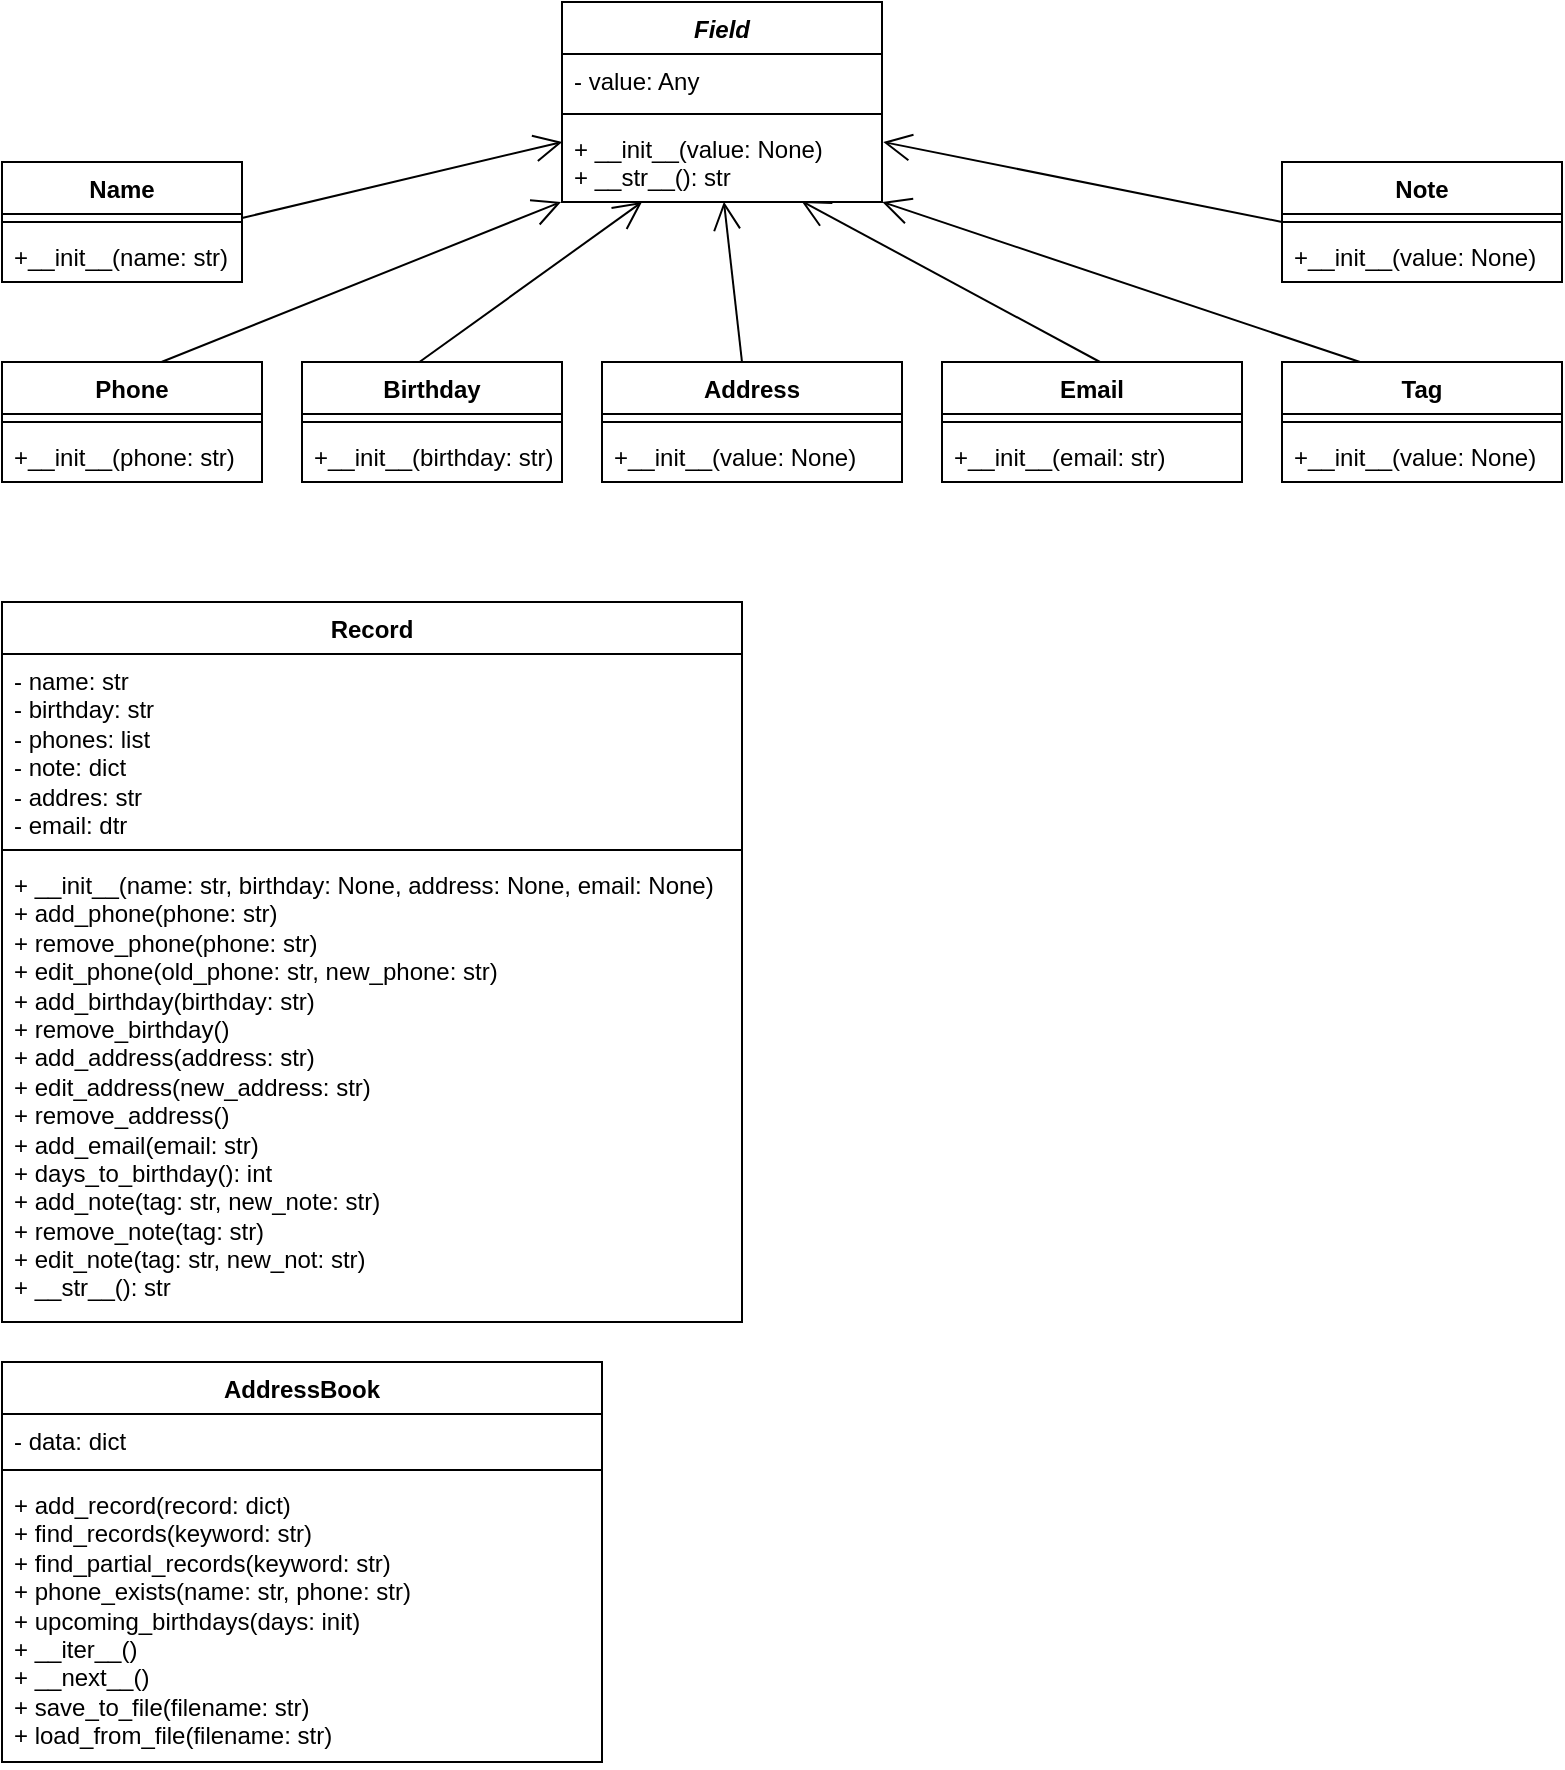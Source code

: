 <mxfile version="24.0.4" type="github">
  <diagram name="Page-1" id="c4acf3e9-155e-7222-9cf6-157b1a14988f">
    <mxGraphModel dx="1155" dy="626" grid="1" gridSize="10" guides="1" tooltips="1" connect="1" arrows="1" fold="1" page="1" pageScale="1" pageWidth="850" pageHeight="1100" background="none" math="0" shadow="0">
      <root>
        <mxCell id="0" />
        <mxCell id="1" parent="0" />
        <mxCell id="NBHjp8xVbYWv-o9BaZYt-9" value="&lt;i&gt;Field&lt;/i&gt;" style="swimlane;fontStyle=1;align=center;verticalAlign=top;childLayout=stackLayout;horizontal=1;startSize=26;horizontalStack=0;resizeParent=1;resizeParentMax=0;resizeLast=0;collapsible=1;marginBottom=0;whiteSpace=wrap;html=1;" parent="1" vertex="1">
          <mxGeometry x="320" y="60" width="160" height="100" as="geometry" />
        </mxCell>
        <mxCell id="NBHjp8xVbYWv-o9BaZYt-10" value="- value: Any" style="text;strokeColor=none;fillColor=none;align=left;verticalAlign=top;spacingLeft=4;spacingRight=4;overflow=hidden;rotatable=0;points=[[0,0.5],[1,0.5]];portConstraint=eastwest;whiteSpace=wrap;html=1;" parent="NBHjp8xVbYWv-o9BaZYt-9" vertex="1">
          <mxGeometry y="26" width="160" height="26" as="geometry" />
        </mxCell>
        <mxCell id="NBHjp8xVbYWv-o9BaZYt-11" value="" style="line;strokeWidth=1;fillColor=none;align=left;verticalAlign=middle;spacingTop=-1;spacingLeft=3;spacingRight=3;rotatable=0;labelPosition=right;points=[];portConstraint=eastwest;strokeColor=inherit;" parent="NBHjp8xVbYWv-o9BaZYt-9" vertex="1">
          <mxGeometry y="52" width="160" height="8" as="geometry" />
        </mxCell>
        <mxCell id="NBHjp8xVbYWv-o9BaZYt-12" value="+ __init__(value: None)&lt;div&gt;+ __str__(): str&lt;/div&gt;" style="text;strokeColor=none;fillColor=none;align=left;verticalAlign=top;spacingLeft=4;spacingRight=4;overflow=hidden;rotatable=0;points=[[0,0.5],[1,0.5]];portConstraint=eastwest;whiteSpace=wrap;html=1;" parent="NBHjp8xVbYWv-o9BaZYt-9" vertex="1">
          <mxGeometry y="60" width="160" height="40" as="geometry" />
        </mxCell>
        <mxCell id="NBHjp8xVbYWv-o9BaZYt-17" value="" style="endArrow=open;endFill=1;endSize=12;html=1;rounded=0;entryX=-0.003;entryY=0.999;entryDx=0;entryDy=0;entryPerimeter=0;" parent="1" edge="1" target="NBHjp8xVbYWv-o9BaZYt-12">
          <mxGeometry width="160" relative="1" as="geometry">
            <mxPoint x="119.74" y="240" as="sourcePoint" />
            <mxPoint x="119.5" y="160" as="targetPoint" />
          </mxGeometry>
        </mxCell>
        <mxCell id="NBHjp8xVbYWv-o9BaZYt-40" value="Name" style="swimlane;fontStyle=1;align=center;verticalAlign=top;childLayout=stackLayout;horizontal=1;startSize=26;horizontalStack=0;resizeParent=1;resizeParentMax=0;resizeLast=0;collapsible=1;marginBottom=0;whiteSpace=wrap;html=1;" parent="1" vertex="1">
          <mxGeometry x="40" y="140" width="120" height="60" as="geometry">
            <mxRectangle x="40" y="240" width="70" height="30" as="alternateBounds" />
          </mxGeometry>
        </mxCell>
        <mxCell id="NBHjp8xVbYWv-o9BaZYt-42" value="" style="line;strokeWidth=1;fillColor=none;align=left;verticalAlign=middle;spacingTop=-1;spacingLeft=3;spacingRight=3;rotatable=0;labelPosition=right;points=[];portConstraint=eastwest;strokeColor=inherit;" parent="NBHjp8xVbYWv-o9BaZYt-40" vertex="1">
          <mxGeometry y="26" width="120" height="8" as="geometry" />
        </mxCell>
        <mxCell id="NBHjp8xVbYWv-o9BaZYt-43" value="+__init__(name: str)" style="text;strokeColor=none;fillColor=none;align=left;verticalAlign=top;spacingLeft=4;spacingRight=4;overflow=hidden;rotatable=0;points=[[0,0.5],[1,0.5]];portConstraint=eastwest;whiteSpace=wrap;html=1;" parent="NBHjp8xVbYWv-o9BaZYt-40" vertex="1">
          <mxGeometry y="34" width="120" height="26" as="geometry" />
        </mxCell>
        <mxCell id="NBHjp8xVbYWv-o9BaZYt-48" value="Phone" style="swimlane;fontStyle=1;align=center;verticalAlign=top;childLayout=stackLayout;horizontal=1;startSize=26;horizontalStack=0;resizeParent=1;resizeParentMax=0;resizeLast=0;collapsible=1;marginBottom=0;whiteSpace=wrap;html=1;" parent="1" vertex="1">
          <mxGeometry x="40" y="240" width="130" height="60" as="geometry" />
        </mxCell>
        <mxCell id="NBHjp8xVbYWv-o9BaZYt-50" value="" style="line;strokeWidth=1;fillColor=none;align=left;verticalAlign=middle;spacingTop=-1;spacingLeft=3;spacingRight=3;rotatable=0;labelPosition=right;points=[];portConstraint=eastwest;strokeColor=inherit;" parent="NBHjp8xVbYWv-o9BaZYt-48" vertex="1">
          <mxGeometry y="26" width="130" height="8" as="geometry" />
        </mxCell>
        <mxCell id="NBHjp8xVbYWv-o9BaZYt-51" value="+__init__(phone: str)" style="text;strokeColor=none;fillColor=none;align=left;verticalAlign=top;spacingLeft=4;spacingRight=4;overflow=hidden;rotatable=0;points=[[0,0.5],[1,0.5]];portConstraint=eastwest;whiteSpace=wrap;html=1;" parent="NBHjp8xVbYWv-o9BaZYt-48" vertex="1">
          <mxGeometry y="34" width="130" height="26" as="geometry" />
        </mxCell>
        <mxCell id="NBHjp8xVbYWv-o9BaZYt-52" value="Birthday" style="swimlane;fontStyle=1;align=center;verticalAlign=top;childLayout=stackLayout;horizontal=1;startSize=26;horizontalStack=0;resizeParent=1;resizeParentMax=0;resizeLast=0;collapsible=1;marginBottom=0;whiteSpace=wrap;html=1;" parent="1" vertex="1">
          <mxGeometry x="190" y="240" width="130" height="60" as="geometry" />
        </mxCell>
        <mxCell id="NBHjp8xVbYWv-o9BaZYt-54" value="" style="line;strokeWidth=1;fillColor=none;align=left;verticalAlign=middle;spacingTop=-1;spacingLeft=3;spacingRight=3;rotatable=0;labelPosition=right;points=[];portConstraint=eastwest;strokeColor=inherit;" parent="NBHjp8xVbYWv-o9BaZYt-52" vertex="1">
          <mxGeometry y="26" width="130" height="8" as="geometry" />
        </mxCell>
        <mxCell id="NBHjp8xVbYWv-o9BaZYt-55" value="+__init__(birthday: str)" style="text;strokeColor=none;fillColor=none;align=left;verticalAlign=top;spacingLeft=4;spacingRight=4;overflow=hidden;rotatable=0;points=[[0,0.5],[1,0.5]];portConstraint=eastwest;whiteSpace=wrap;html=1;" parent="NBHjp8xVbYWv-o9BaZYt-52" vertex="1">
          <mxGeometry y="34" width="130" height="26" as="geometry" />
        </mxCell>
        <mxCell id="NBHjp8xVbYWv-o9BaZYt-57" value="Record" style="swimlane;fontStyle=1;align=center;verticalAlign=top;childLayout=stackLayout;horizontal=1;startSize=26;horizontalStack=0;resizeParent=1;resizeParentMax=0;resizeLast=0;collapsible=1;marginBottom=0;whiteSpace=wrap;html=1;" parent="1" vertex="1">
          <mxGeometry x="40" y="360" width="370" height="360" as="geometry" />
        </mxCell>
        <mxCell id="NBHjp8xVbYWv-o9BaZYt-58" value="- name: str&lt;div&gt;&lt;div&gt;- birthday: str&lt;/div&gt;&lt;/div&gt;&lt;div&gt;- phones: list&lt;/div&gt;&lt;div&gt;- note: dict&lt;/div&gt;&lt;div&gt;- addres: str&lt;/div&gt;&lt;div&gt;&lt;span style=&quot;background-color: initial;&quot;&gt;- email: dtr&lt;/span&gt;&lt;/div&gt;" style="text;strokeColor=none;fillColor=none;align=left;verticalAlign=top;spacingLeft=4;spacingRight=4;overflow=hidden;rotatable=0;points=[[0,0.5],[1,0.5]];portConstraint=eastwest;whiteSpace=wrap;html=1;" parent="NBHjp8xVbYWv-o9BaZYt-57" vertex="1">
          <mxGeometry y="26" width="370" height="94" as="geometry" />
        </mxCell>
        <mxCell id="NBHjp8xVbYWv-o9BaZYt-59" value="" style="line;strokeWidth=1;fillColor=none;align=left;verticalAlign=middle;spacingTop=-1;spacingLeft=3;spacingRight=3;rotatable=0;labelPosition=right;points=[];portConstraint=eastwest;strokeColor=inherit;" parent="NBHjp8xVbYWv-o9BaZYt-57" vertex="1">
          <mxGeometry y="120" width="370" height="8" as="geometry" />
        </mxCell>
        <mxCell id="NBHjp8xVbYWv-o9BaZYt-60" value="+ __init__(name: str, birthday: None, address: None, email: None)&lt;div&gt;+ add_phone(phone: str)&lt;/div&gt;&lt;div&gt;+ remove_phone&lt;span style=&quot;background-color: initial;&quot;&gt;(phone:&amp;nbsp;&lt;/span&gt;str&lt;span style=&quot;background-color: initial;&quot;&gt;)&lt;/span&gt;&lt;/div&gt;&lt;div&gt;&lt;span style=&quot;background-color: initial;&quot;&gt;+ edit_phone(old_phone: str&lt;/span&gt;&lt;span style=&quot;background-color: initial;&quot;&gt;, new_phone:&amp;nbsp;&lt;/span&gt;str&lt;span style=&quot;background-color: initial;&quot;&gt;)&lt;/span&gt;&lt;/div&gt;&lt;div&gt;&lt;span style=&quot;background-color: initial;&quot;&gt;+ add_birthday(birthday: str)&lt;/span&gt;&lt;/div&gt;&lt;div&gt;&lt;span style=&quot;background-color: initial;&quot;&gt;+ remove_birthday()&lt;/span&gt;&lt;/div&gt;&lt;div&gt;&lt;span style=&quot;background-color: initial;&quot;&gt;+ add_address(address: str)&lt;/span&gt;&lt;/div&gt;&lt;div&gt;&lt;span style=&quot;background-color: initial;&quot;&gt;+ edit_address(new_address: str)&lt;/span&gt;&lt;/div&gt;&lt;div&gt;&lt;span style=&quot;background-color: initial;&quot;&gt;+ remove_address()&lt;/span&gt;&lt;/div&gt;&lt;div&gt;&lt;span style=&quot;background-color: initial;&quot;&gt;+ add_email(email: str)&lt;/span&gt;&lt;/div&gt;&lt;div&gt;&lt;span style=&quot;background-color: initial;&quot;&gt;+ days_to_birthday(): int&lt;/span&gt;&lt;br&gt;&lt;/div&gt;&lt;div&gt;&lt;span style=&quot;background-color: initial;&quot;&gt;+ add_note(tag: str, new_note: str)&lt;/span&gt;&lt;/div&gt;&lt;div&gt;&lt;span style=&quot;background-color: initial;&quot;&gt;+ remove_note(tag: str)&lt;/span&gt;&lt;/div&gt;&lt;div&gt;&lt;span style=&quot;background-color: initial;&quot;&gt;+ edit_note(tag: str, new_not: str)&lt;/span&gt;&lt;/div&gt;&lt;div&gt;&lt;span style=&quot;background-color: initial;&quot;&gt;+ __str__(): str&lt;/span&gt;&lt;/div&gt;" style="text;strokeColor=none;fillColor=none;align=left;verticalAlign=top;spacingLeft=4;spacingRight=4;overflow=hidden;rotatable=0;points=[[0,0.5],[1,0.5]];portConstraint=eastwest;whiteSpace=wrap;html=1;" parent="NBHjp8xVbYWv-o9BaZYt-57" vertex="1">
          <mxGeometry y="128" width="370" height="232" as="geometry" />
        </mxCell>
        <mxCell id="NBHjp8xVbYWv-o9BaZYt-61" value="AddressBook" style="swimlane;fontStyle=1;align=center;verticalAlign=top;childLayout=stackLayout;horizontal=1;startSize=26;horizontalStack=0;resizeParent=1;resizeParentMax=0;resizeLast=0;collapsible=1;marginBottom=0;whiteSpace=wrap;html=1;" parent="1" vertex="1">
          <mxGeometry x="40" y="740" width="300" height="200" as="geometry" />
        </mxCell>
        <mxCell id="NBHjp8xVbYWv-o9BaZYt-62" value="- data: dict" style="text;strokeColor=none;fillColor=none;align=left;verticalAlign=top;spacingLeft=4;spacingRight=4;overflow=hidden;rotatable=0;points=[[0,0.5],[1,0.5]];portConstraint=eastwest;whiteSpace=wrap;html=1;" parent="NBHjp8xVbYWv-o9BaZYt-61" vertex="1">
          <mxGeometry y="26" width="300" height="24" as="geometry" />
        </mxCell>
        <mxCell id="NBHjp8xVbYWv-o9BaZYt-63" value="" style="line;strokeWidth=1;fillColor=none;align=left;verticalAlign=middle;spacingTop=-1;spacingLeft=3;spacingRight=3;rotatable=0;labelPosition=right;points=[];portConstraint=eastwest;strokeColor=inherit;" parent="NBHjp8xVbYWv-o9BaZYt-61" vertex="1">
          <mxGeometry y="50" width="300" height="8" as="geometry" />
        </mxCell>
        <mxCell id="NBHjp8xVbYWv-o9BaZYt-64" value="+ add_record(record: dict)&lt;div&gt;+ find_records(keyword: str)&lt;/div&gt;&lt;div&gt;+ find_partial_records(keyword: str)&lt;/div&gt;&lt;div&gt;+ phone_exists(name: str, phone: str)&lt;/div&gt;&lt;div&gt;+ upcoming_birthdays(days: init)&lt;/div&gt;&lt;div&gt;+ __iter__()&lt;/div&gt;&lt;div&gt;+ __next__()&lt;/div&gt;&lt;div&gt;+ save_to_file(filename: str)&lt;/div&gt;&lt;div&gt;+ load_from_file(filename: str)&lt;/div&gt;" style="text;strokeColor=none;fillColor=none;align=left;verticalAlign=top;spacingLeft=4;spacingRight=4;overflow=hidden;rotatable=0;points=[[0,0.5],[1,0.5]];portConstraint=eastwest;whiteSpace=wrap;html=1;" parent="NBHjp8xVbYWv-o9BaZYt-61" vertex="1">
          <mxGeometry y="58" width="300" height="142" as="geometry" />
        </mxCell>
        <mxCell id="NKfIfb6AsecimU8zRZBv-1" value="Address" style="swimlane;fontStyle=1;align=center;verticalAlign=top;childLayout=stackLayout;horizontal=1;startSize=26;horizontalStack=0;resizeParent=1;resizeParentMax=0;resizeLast=0;collapsible=1;marginBottom=0;whiteSpace=wrap;html=1;" vertex="1" parent="1">
          <mxGeometry x="340" y="240" width="150" height="60" as="geometry" />
        </mxCell>
        <mxCell id="NKfIfb6AsecimU8zRZBv-2" value="" style="line;strokeWidth=1;fillColor=none;align=left;verticalAlign=middle;spacingTop=-1;spacingLeft=3;spacingRight=3;rotatable=0;labelPosition=right;points=[];portConstraint=eastwest;strokeColor=inherit;" vertex="1" parent="NKfIfb6AsecimU8zRZBv-1">
          <mxGeometry y="26" width="150" height="8" as="geometry" />
        </mxCell>
        <mxCell id="NKfIfb6AsecimU8zRZBv-3" value="+__init__(value: None)" style="text;strokeColor=none;fillColor=none;align=left;verticalAlign=top;spacingLeft=4;spacingRight=4;overflow=hidden;rotatable=0;points=[[0,0.5],[1,0.5]];portConstraint=eastwest;whiteSpace=wrap;html=1;" vertex="1" parent="NKfIfb6AsecimU8zRZBv-1">
          <mxGeometry y="34" width="150" height="26" as="geometry" />
        </mxCell>
        <mxCell id="NKfIfb6AsecimU8zRZBv-4" value="Email" style="swimlane;fontStyle=1;align=center;verticalAlign=top;childLayout=stackLayout;horizontal=1;startSize=26;horizontalStack=0;resizeParent=1;resizeParentMax=0;resizeLast=0;collapsible=1;marginBottom=0;whiteSpace=wrap;html=1;" vertex="1" parent="1">
          <mxGeometry x="510" y="240" width="150" height="60" as="geometry" />
        </mxCell>
        <mxCell id="NKfIfb6AsecimU8zRZBv-5" value="" style="line;strokeWidth=1;fillColor=none;align=left;verticalAlign=middle;spacingTop=-1;spacingLeft=3;spacingRight=3;rotatable=0;labelPosition=right;points=[];portConstraint=eastwest;strokeColor=inherit;" vertex="1" parent="NKfIfb6AsecimU8zRZBv-4">
          <mxGeometry y="26" width="150" height="8" as="geometry" />
        </mxCell>
        <mxCell id="NKfIfb6AsecimU8zRZBv-6" value="+__init__(email: str)" style="text;strokeColor=none;fillColor=none;align=left;verticalAlign=top;spacingLeft=4;spacingRight=4;overflow=hidden;rotatable=0;points=[[0,0.5],[1,0.5]];portConstraint=eastwest;whiteSpace=wrap;html=1;" vertex="1" parent="NKfIfb6AsecimU8zRZBv-4">
          <mxGeometry y="34" width="150" height="26" as="geometry" />
        </mxCell>
        <mxCell id="NKfIfb6AsecimU8zRZBv-8" value="Tag" style="swimlane;fontStyle=1;align=center;verticalAlign=top;childLayout=stackLayout;horizontal=1;startSize=26;horizontalStack=0;resizeParent=1;resizeParentMax=0;resizeLast=0;collapsible=1;marginBottom=0;whiteSpace=wrap;html=1;" vertex="1" parent="1">
          <mxGeometry x="680" y="240" width="140" height="60" as="geometry" />
        </mxCell>
        <mxCell id="NKfIfb6AsecimU8zRZBv-9" value="" style="line;strokeWidth=1;fillColor=none;align=left;verticalAlign=middle;spacingTop=-1;spacingLeft=3;spacingRight=3;rotatable=0;labelPosition=right;points=[];portConstraint=eastwest;strokeColor=inherit;" vertex="1" parent="NKfIfb6AsecimU8zRZBv-8">
          <mxGeometry y="26" width="140" height="8" as="geometry" />
        </mxCell>
        <mxCell id="NKfIfb6AsecimU8zRZBv-10" value="+__init__(value: None)" style="text;strokeColor=none;fillColor=none;align=left;verticalAlign=top;spacingLeft=4;spacingRight=4;overflow=hidden;rotatable=0;points=[[0,0.5],[1,0.5]];portConstraint=eastwest;whiteSpace=wrap;html=1;" vertex="1" parent="NKfIfb6AsecimU8zRZBv-8">
          <mxGeometry y="34" width="140" height="26" as="geometry" />
        </mxCell>
        <mxCell id="NKfIfb6AsecimU8zRZBv-12" value="Note" style="swimlane;fontStyle=1;align=center;verticalAlign=top;childLayout=stackLayout;horizontal=1;startSize=26;horizontalStack=0;resizeParent=1;resizeParentMax=0;resizeLast=0;collapsible=1;marginBottom=0;whiteSpace=wrap;html=1;" vertex="1" parent="1">
          <mxGeometry x="680" y="140" width="140" height="60" as="geometry" />
        </mxCell>
        <mxCell id="NKfIfb6AsecimU8zRZBv-13" value="" style="line;strokeWidth=1;fillColor=none;align=left;verticalAlign=middle;spacingTop=-1;spacingLeft=3;spacingRight=3;rotatable=0;labelPosition=right;points=[];portConstraint=eastwest;strokeColor=inherit;" vertex="1" parent="NKfIfb6AsecimU8zRZBv-12">
          <mxGeometry y="26" width="140" height="8" as="geometry" />
        </mxCell>
        <mxCell id="NKfIfb6AsecimU8zRZBv-14" value="+__init__(value: None)" style="text;strokeColor=none;fillColor=none;align=left;verticalAlign=top;spacingLeft=4;spacingRight=4;overflow=hidden;rotatable=0;points=[[0,0.5],[1,0.5]];portConstraint=eastwest;whiteSpace=wrap;html=1;" vertex="1" parent="NKfIfb6AsecimU8zRZBv-12">
          <mxGeometry y="34" width="140" height="26" as="geometry" />
        </mxCell>
        <mxCell id="NKfIfb6AsecimU8zRZBv-15" value="" style="endArrow=open;endFill=1;endSize=12;html=1;rounded=0;exitX=0.453;exitY=-0.002;exitDx=0;exitDy=0;exitPerimeter=0;" edge="1" parent="1" source="NBHjp8xVbYWv-o9BaZYt-52">
          <mxGeometry width="160" relative="1" as="geometry">
            <mxPoint x="250" y="238" as="sourcePoint" />
            <mxPoint x="360" y="160" as="targetPoint" />
          </mxGeometry>
        </mxCell>
        <mxCell id="NKfIfb6AsecimU8zRZBv-16" value="" style="endArrow=open;endFill=1;endSize=12;html=1;rounded=0;entryX=0.506;entryY=0.997;entryDx=0;entryDy=0;entryPerimeter=0;" edge="1" parent="1" target="NBHjp8xVbYWv-o9BaZYt-12">
          <mxGeometry width="160" relative="1" as="geometry">
            <mxPoint x="410" y="240" as="sourcePoint" />
            <mxPoint x="523" y="166" as="targetPoint" />
          </mxGeometry>
        </mxCell>
        <mxCell id="NKfIfb6AsecimU8zRZBv-17" value="" style="endArrow=open;endFill=1;endSize=12;html=1;rounded=0;entryX=0.001;entryY=0.249;entryDx=0;entryDy=0;entryPerimeter=0;" edge="1" parent="1" target="NBHjp8xVbYWv-o9BaZYt-12">
          <mxGeometry width="160" relative="1" as="geometry">
            <mxPoint x="160" y="168" as="sourcePoint" />
            <mxPoint x="356.26" y="90" as="targetPoint" />
          </mxGeometry>
        </mxCell>
        <mxCell id="NKfIfb6AsecimU8zRZBv-18" value="" style="endArrow=open;endFill=1;endSize=12;html=1;rounded=0;entryX=0.748;entryY=0.987;entryDx=0;entryDy=0;entryPerimeter=0;" edge="1" parent="1" target="NBHjp8xVbYWv-o9BaZYt-12">
          <mxGeometry width="160" relative="1" as="geometry">
            <mxPoint x="589" y="240" as="sourcePoint" />
            <mxPoint x="580" y="160" as="targetPoint" />
          </mxGeometry>
        </mxCell>
        <mxCell id="NKfIfb6AsecimU8zRZBv-19" value="" style="endArrow=open;endFill=1;endSize=12;html=1;rounded=0;entryX=1.001;entryY=1;entryDx=0;entryDy=0;entryPerimeter=0;" edge="1" parent="1" target="NBHjp8xVbYWv-o9BaZYt-12">
          <mxGeometry width="160" relative="1" as="geometry">
            <mxPoint x="719" y="240" as="sourcePoint" />
            <mxPoint x="710" y="160" as="targetPoint" />
          </mxGeometry>
        </mxCell>
        <mxCell id="NKfIfb6AsecimU8zRZBv-20" value="" style="endArrow=open;endFill=1;endSize=12;html=1;rounded=0;entryX=1.004;entryY=0.25;entryDx=0;entryDy=0;entryPerimeter=0;" edge="1" parent="1" target="NBHjp8xVbYWv-o9BaZYt-12">
          <mxGeometry width="160" relative="1" as="geometry">
            <mxPoint x="680" y="170" as="sourcePoint" />
            <mxPoint x="671" y="90" as="targetPoint" />
          </mxGeometry>
        </mxCell>
      </root>
    </mxGraphModel>
  </diagram>
</mxfile>
